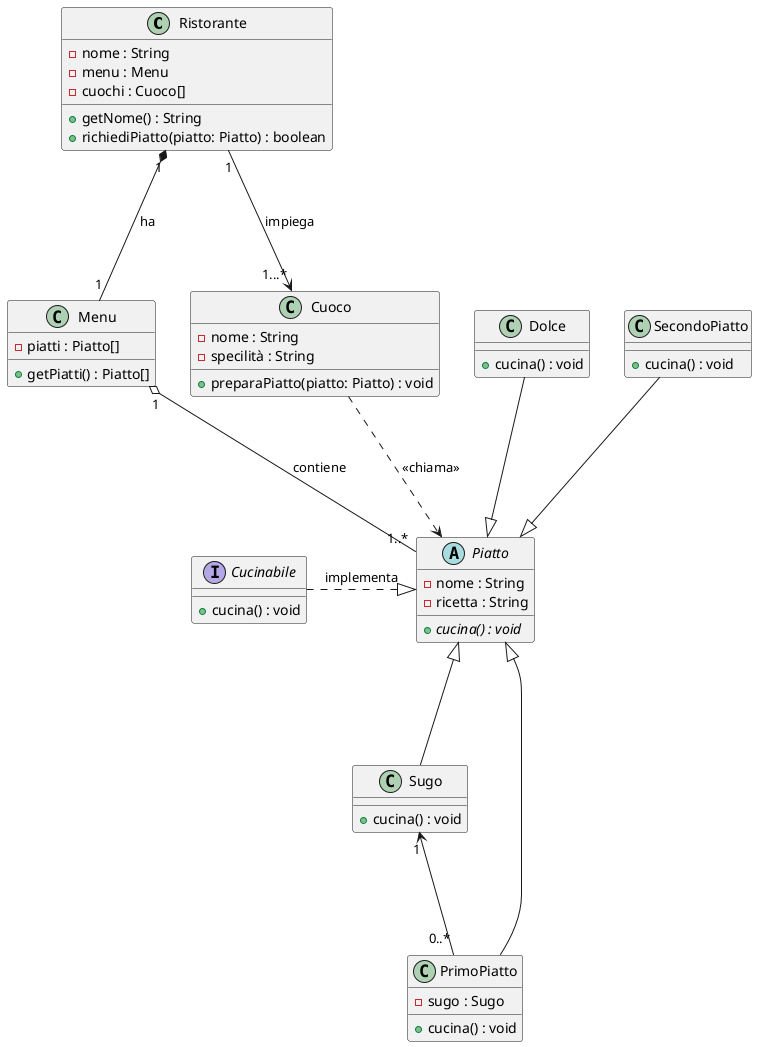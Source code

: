 @startuml

class Ristorante {
    - nome : String
    - menu : Menu
    - cuochi : Cuoco[]
    +getNome() : String
    +richiediPiatto(piatto: Piatto) : boolean
}

class Menu {
    - piatti : Piatto[]

    +getPiatti() : Piatto[]
}

abstract class Piatto {
    -nome : String
    -ricetta : String
    {abstract} +cucina() : void
}

interface Cucinabile {
    + cucina() : void
}

class Dolce {
    + cucina() : void
}

class SecondoPiatto {
    + cucina() : void
}

class Sugo {
    + cucina() : void
}

class PrimoPiatto{
    - sugo : Sugo
    + cucina() : void
}

class Cuoco {
    - nome : String
    - specilità : String

    +preparaPiatto(piatto: Piatto) : void
}


Ristorante "1" ---> "1...*" Cuoco : impiega
Cuoco ...> Piatto : <<chiama>>
SecondoPiatto ---|> Piatto
PrimoPiatto ---|> Piatto
PrimoPiatto "0..*" -up--> "1" Sugo
Dolce ---|> Piatto
Sugo -up--|> Piatto
Piatto <|.left. Cucinabile : implementa
Ristorante "1" *--- "1" Menu : ha
Menu "1" o--- "1..*" Piatto : contiene

' questo è un commento ---> (apostrofo)




@enduml